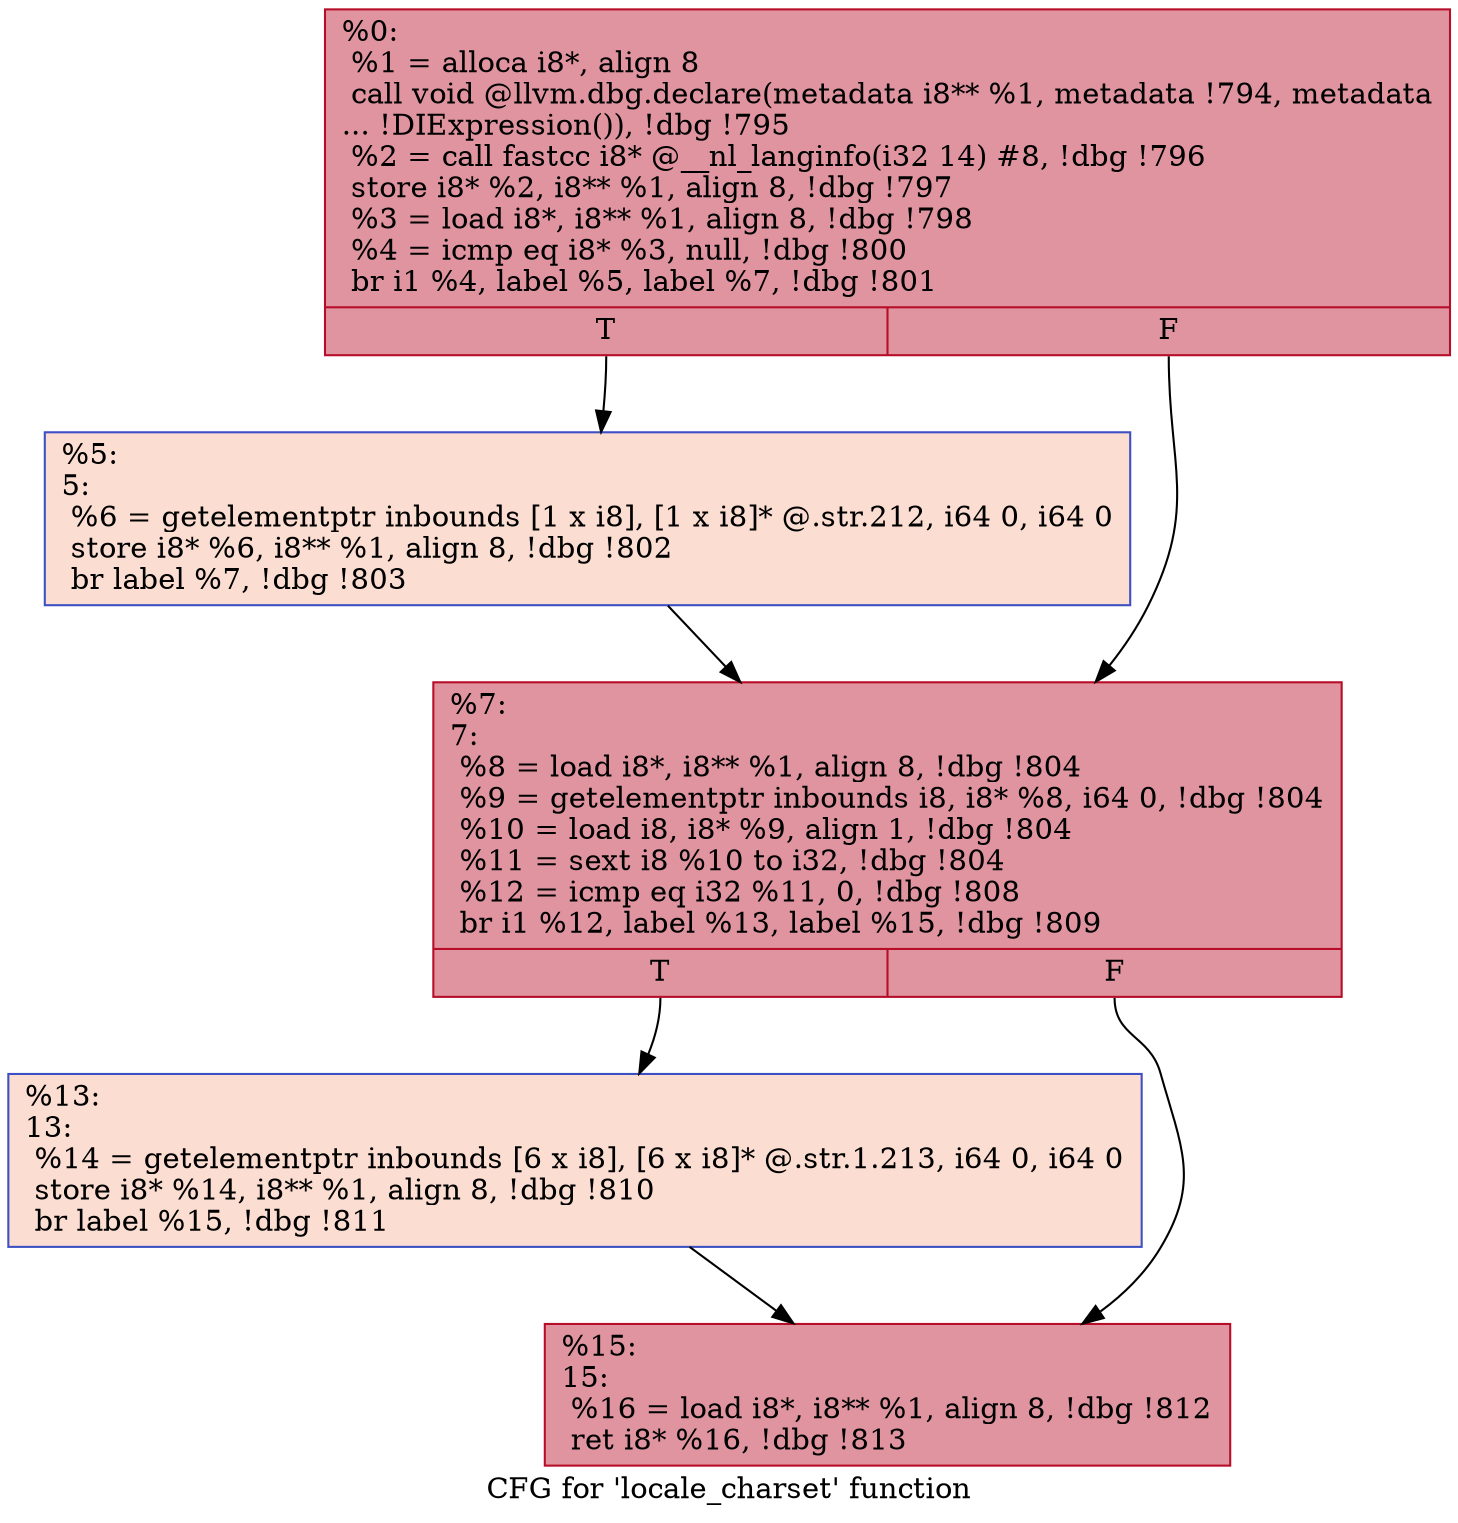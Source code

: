 digraph "CFG for 'locale_charset' function" {
	label="CFG for 'locale_charset' function";

	Node0x230cc30 [shape=record,color="#b70d28ff", style=filled, fillcolor="#b70d2870",label="{%0:\l  %1 = alloca i8*, align 8\l  call void @llvm.dbg.declare(metadata i8** %1, metadata !794, metadata\l... !DIExpression()), !dbg !795\l  %2 = call fastcc i8* @__nl_langinfo(i32 14) #8, !dbg !796\l  store i8* %2, i8** %1, align 8, !dbg !797\l  %3 = load i8*, i8** %1, align 8, !dbg !798\l  %4 = icmp eq i8* %3, null, !dbg !800\l  br i1 %4, label %5, label %7, !dbg !801\l|{<s0>T|<s1>F}}"];
	Node0x230cc30:s0 -> Node0x230d6d0;
	Node0x230cc30:s1 -> Node0x230d720;
	Node0x230d6d0 [shape=record,color="#3d50c3ff", style=filled, fillcolor="#f7b39670",label="{%5:\l5:                                                \l  %6 = getelementptr inbounds [1 x i8], [1 x i8]* @.str.212, i64 0, i64 0\l  store i8* %6, i8** %1, align 8, !dbg !802\l  br label %7, !dbg !803\l}"];
	Node0x230d6d0 -> Node0x230d720;
	Node0x230d720 [shape=record,color="#b70d28ff", style=filled, fillcolor="#b70d2870",label="{%7:\l7:                                                \l  %8 = load i8*, i8** %1, align 8, !dbg !804\l  %9 = getelementptr inbounds i8, i8* %8, i64 0, !dbg !804\l  %10 = load i8, i8* %9, align 1, !dbg !804\l  %11 = sext i8 %10 to i32, !dbg !804\l  %12 = icmp eq i32 %11, 0, !dbg !808\l  br i1 %12, label %13, label %15, !dbg !809\l|{<s0>T|<s1>F}}"];
	Node0x230d720:s0 -> Node0x230d770;
	Node0x230d720:s1 -> Node0x230d7c0;
	Node0x230d770 [shape=record,color="#3d50c3ff", style=filled, fillcolor="#f7b39670",label="{%13:\l13:                                               \l  %14 = getelementptr inbounds [6 x i8], [6 x i8]* @.str.1.213, i64 0, i64 0\l  store i8* %14, i8** %1, align 8, !dbg !810\l  br label %15, !dbg !811\l}"];
	Node0x230d770 -> Node0x230d7c0;
	Node0x230d7c0 [shape=record,color="#b70d28ff", style=filled, fillcolor="#b70d2870",label="{%15:\l15:                                               \l  %16 = load i8*, i8** %1, align 8, !dbg !812\l  ret i8* %16, !dbg !813\l}"];
}
